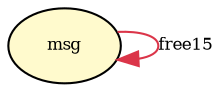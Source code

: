 digraph RGL__DirectedAdjacencyGraph {msg[fontsize = 8,label = "msg",shape = ellipse, fillcolor="#fffacd", style = filled]

msg -> msg[fontsize = 8,label = "free15", color="#db3549"]

}